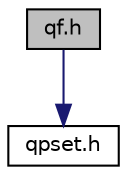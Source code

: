 digraph "qf.h"
{
 // LATEX_PDF_SIZE
  edge [fontname="Helvetica",fontsize="10",labelfontname="Helvetica",labelfontsize="10"];
  node [fontname="Helvetica",fontsize="10",shape=record];
  Node1 [label="qf.h",height=0.2,width=0.4,color="black", fillcolor="grey75", style="filled", fontcolor="black",tooltip="QF/C platform-independent public interface."];
  Node1 -> Node2 [color="midnightblue",fontsize="10",style="solid",fontname="Helvetica"];
  Node2 [label="qpset.h",height=0.2,width=0.4,color="black", fillcolor="white", style="filled",URL="$qpset_8h.html",tooltip="QP native, platform-independent priority sets of 32 or 64 elements."];
}
